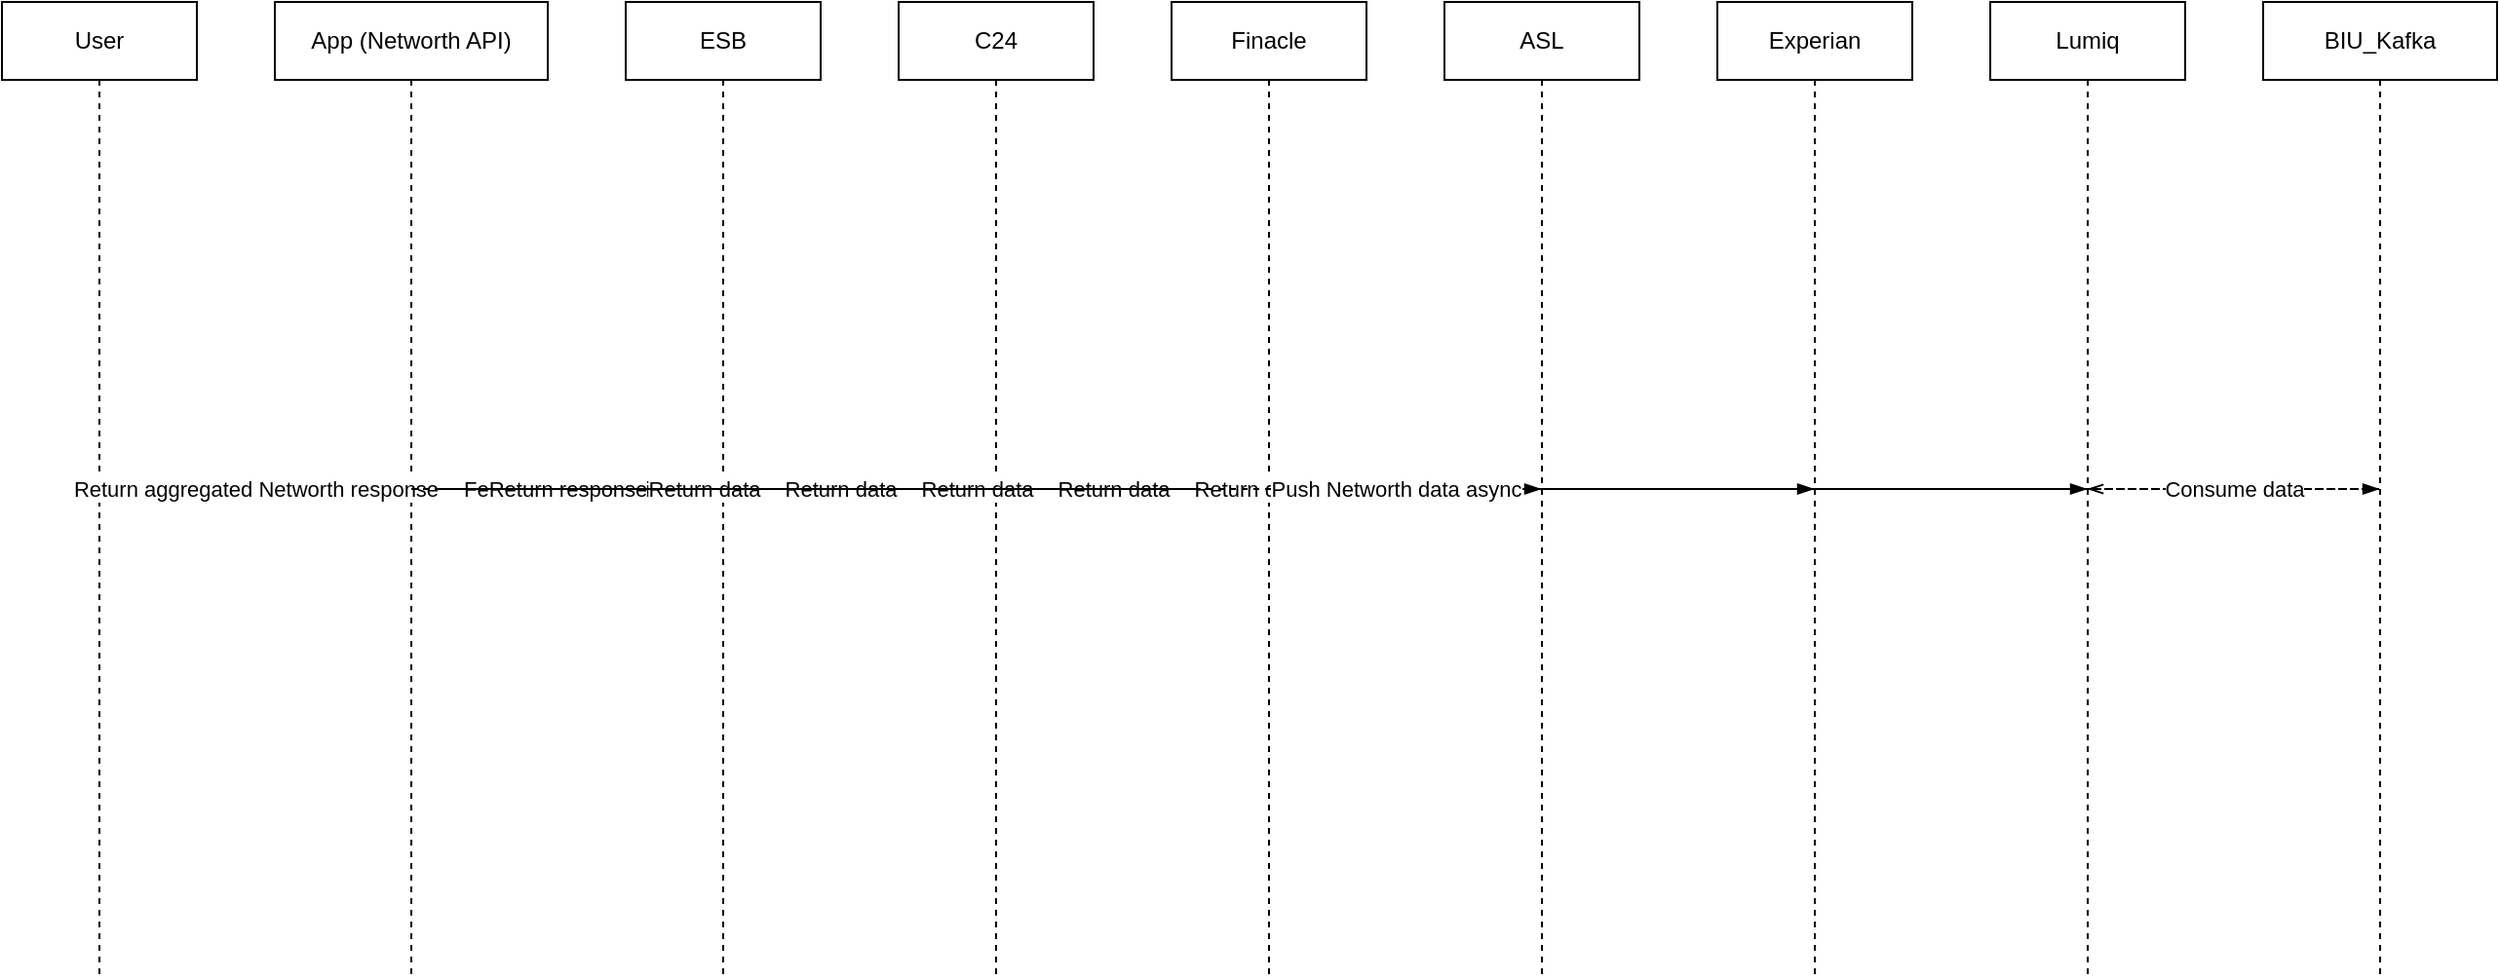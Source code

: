 <mxfile>
  <diagram name="Networth Sequence Diagram" id="networth-seq-001">
    <mxGraphModel dx="1290" dy="750" grid="1" gridSize="10" guides="1" tooltips="1" connect="1" arrows="1" fold="1" page="1" pageScale="1" pageWidth="827" pageHeight="1169" math="0" shadow="0">
      <root>
        <mxCell id="0"/>
        <mxCell id="1" parent="0"/>

        <!-- Lifelines -->
        <mxCell id="user" value="User" style="shape=umlLifeline;perimeter=lifelinePerimeter;whiteSpace=wrap;html=1;" vertex="1" parent="1">
          <mxGeometry x="40" y="40" width="100" height="500" as="geometry"/>
        </mxCell>
        <mxCell id="fe" value="App (Networth API)" style="shape=umlLifeline;perimeter=lifelinePerimeter;whiteSpace=wrap;html=1;" vertex="1" parent="1">
          <mxGeometry x="180" y="40" width="140" height="500" as="geometry"/>
        </mxCell>
        <mxCell id="esb" value="ESB" style="shape=umlLifeline;perimeter=lifelinePerimeter;whiteSpace=wrap;html=1;" vertex="1" parent="1">
          <mxGeometry x="360" y="40" width="100" height="500" as="geometry"/>
        </mxCell>
        <mxCell id="c24" value="C24" style="shape=umlLifeline;perimeter=lifelinePerimeter;whiteSpace=wrap;html=1;" vertex="1" parent="1">
          <mxGeometry x="500" y="40" width="100" height="500" as="geometry"/>
        </mxCell>
        <mxCell id="finacle" value="Finacle" style="shape=umlLifeline;perimeter=lifelinePerimeter;whiteSpace=wrap;html=1;" vertex="1" parent="1">
          <mxGeometry x="640" y="40" width="100" height="500" as="geometry"/>
        </mxCell>
        <mxCell id="asl" value="ASL" style="shape=umlLifeline;perimeter=lifelinePerimeter;whiteSpace=wrap;html=1;" vertex="1" parent="1">
          <mxGeometry x="780" y="40" width="100" height="500" as="geometry"/>
        </mxCell>
        <mxCell id="experian" value="Experian" style="shape=umlLifeline;perimeter=lifelinePerimeter;whiteSpace=wrap;html=1;" vertex="1" parent="1">
          <mxGeometry x="920" y="40" width="100" height="500" as="geometry"/>
        </mxCell>
        <mxCell id="lumiq" value="Lumiq" style="shape=umlLifeline;perimeter=lifelinePerimeter;whiteSpace=wrap;html=1;" vertex="1" parent="1">
          <mxGeometry x="1060" y="40" width="100" height="500" as="geometry"/>
        </mxCell>
        <mxCell id="kafka" value="BIU_Kafka" style="shape=umlLifeline;perimeter=lifelinePerimeter;whiteSpace=wrap;html=1;" vertex="1" parent="1">
          <mxGeometry x="1200" y="40" width="120" height="500" as="geometry"/>
        </mxCell>

        <!-- Messages -->
        <mxCell id="m1" value="Request Networth" style="endArrow=blockThin;html=1;" edge="1" parent="1" source="user" target="fe">
          <mxGeometry relative="1" as="geometry"/>
        </mxCell>
        
        <mxCell id="m2" value="Fetch assets/liabilities" style="endArrow=blockThin;html=1;" edge="1" parent="1" source="fe" target="esb">
          <mxGeometry relative="1" as="geometry"/>
        </mxCell>
        <mxCell id="m3" value="Return response" style="endArrow=openThin;html=1;dashed=1;" edge="1" parent="1" source="esb" target="fe">
          <mxGeometry relative="1" as="geometry"/>
        </mxCell>

        <mxCell id="m4" value="Fetch data" style="endArrow=blockThin;html=1;" edge="1" parent="1" source="fe" target="c24">
          <mxGeometry relative="1" as="geometry"/>
        </mxCell>
        <mxCell id="m5" value="Return data" style="endArrow=openThin;html=1;dashed=1;" edge="1" parent="1" source="c24" target="fe">
          <mxGeometry relative="1" as="geometry"/>
        </mxCell>

        <mxCell id="m6" value="Fetch data" style="endArrow=blockThin;html=1;" edge="1" parent="1" source="fe" target="finacle">
          <mxGeometry relative="1" as="geometry"/>
        </mxCell>
        <mxCell id="m7" value="Return data" style="endArrow=openThin;html=1;dashed=1;" edge="1" parent="1" source="finacle" target="fe">
          <mxGeometry relative="1" as="geometry"/>
        </mxCell>

        <mxCell id="m8" value="Fetch data" style="endArrow=blockThin;html=1;" edge="1" parent="1" source="fe" target="asl">
          <mxGeometry relative="1" as="geometry"/>
        </mxCell>
        <mxCell id="m9" value="Return data" style="endArrow=openThin;html=1;dashed=1;" edge="1" parent="1" source="asl" target="fe">
          <mxGeometry relative="1" as="geometry"/>
        </mxCell>

        <mxCell id="m10" value="Fetch data" style="endArrow=blockThin;html=1;" edge="1" parent="1" source="fe" target="experian">
          <mxGeometry relative="1" as="geometry"/>
        </mxCell>
        <mxCell id="m11" value="Return data" style="endArrow=openThin;html=1;dashed=1;" edge="1" parent="1" source="experian" target="fe">
          <mxGeometry relative="1" as="geometry"/>
        </mxCell>

        <mxCell id="m12" value="Fetch data" style="endArrow=blockThin;html=1;" edge="1" parent="1" source="fe" target="lumiq">
          <mxGeometry relative="1" as="geometry"/>
        </mxCell>
        <mxCell id="m13" value="Return data" style="endArrow=openThin;html=1;dashed=1;" edge="1" parent="1" source="lumiq" target="fe">
          <mxGeometry relative="1" as="geometry"/>
        </mxCell>

        <!-- Response back to FE -->
        <mxCell id="m14" value="Return aggregated Networth response" style="endArrow=openThin;html=1;dashed=1;" edge="1" parent="1" source="fe" target="user">
          <mxGeometry relative="1" as="geometry"/>
        </mxCell>

        <!-- Kafka async push -->
        <mxCell id="m15" value="Push Networth data async" style="endArrow=blockThin;html=1;dashed=1;" edge="1" parent="1" source="fe" target="kafka">
          <mxGeometry relative="1" as="geometry"/>
        </mxCell>
        <mxCell id="m16" value="Consume data" style="endArrow=openThin;html=1;dashed=1;" edge="1" parent="1" source="kafka" target="lumiq">
          <mxGeometry relative="1" as="geometry"/>
        </mxCell>

      </root>
    </mxGraphModel>
  </diagram>
</mxfile>
